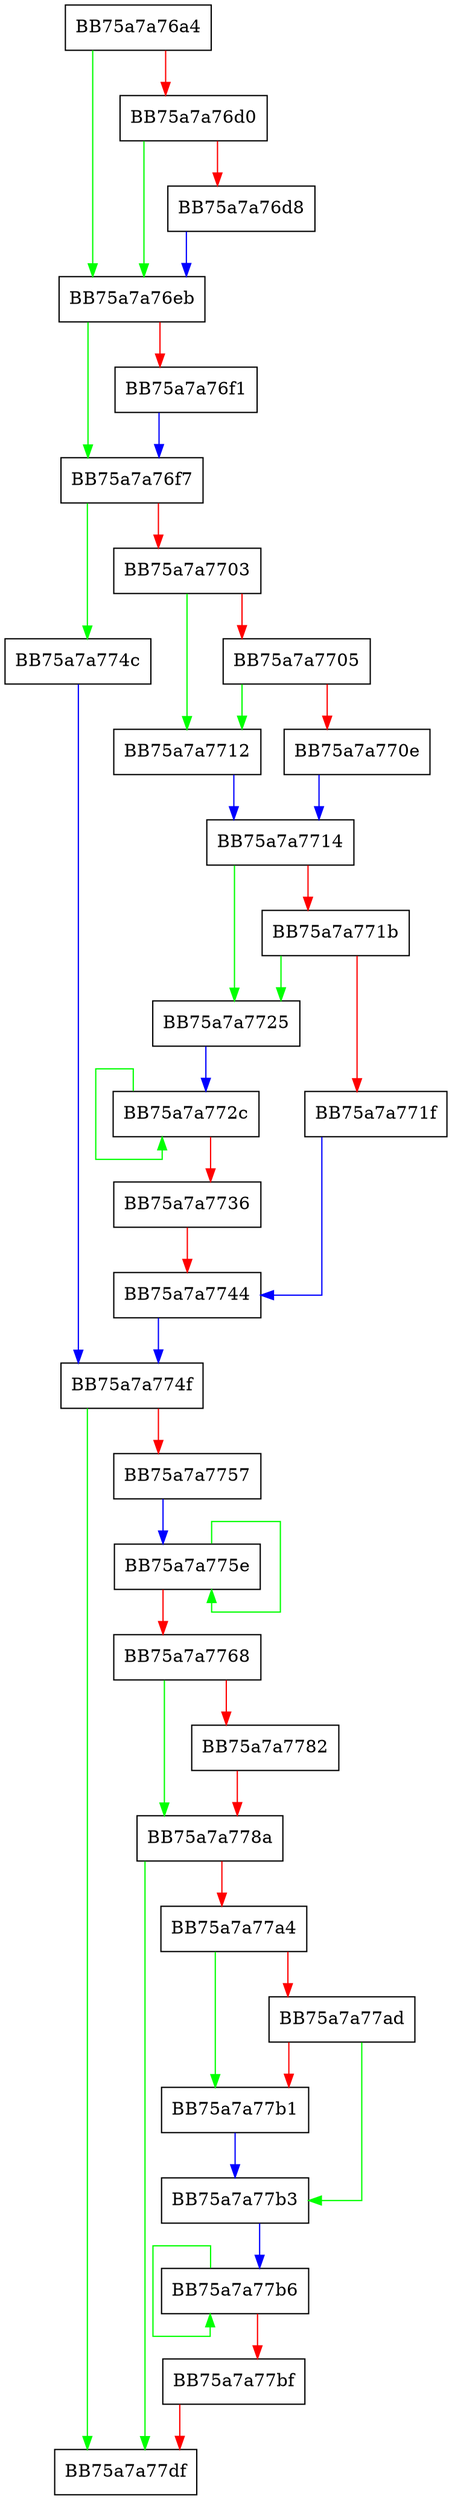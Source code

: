 digraph fp_format_f_internal {
  node [shape="box"];
  graph [splines=ortho];
  BB75a7a76a4 -> BB75a7a76eb [color="green"];
  BB75a7a76a4 -> BB75a7a76d0 [color="red"];
  BB75a7a76d0 -> BB75a7a76eb [color="green"];
  BB75a7a76d0 -> BB75a7a76d8 [color="red"];
  BB75a7a76d8 -> BB75a7a76eb [color="blue"];
  BB75a7a76eb -> BB75a7a76f7 [color="green"];
  BB75a7a76eb -> BB75a7a76f1 [color="red"];
  BB75a7a76f1 -> BB75a7a76f7 [color="blue"];
  BB75a7a76f7 -> BB75a7a774c [color="green"];
  BB75a7a76f7 -> BB75a7a7703 [color="red"];
  BB75a7a7703 -> BB75a7a7712 [color="green"];
  BB75a7a7703 -> BB75a7a7705 [color="red"];
  BB75a7a7705 -> BB75a7a7712 [color="green"];
  BB75a7a7705 -> BB75a7a770e [color="red"];
  BB75a7a770e -> BB75a7a7714 [color="blue"];
  BB75a7a7712 -> BB75a7a7714 [color="blue"];
  BB75a7a7714 -> BB75a7a7725 [color="green"];
  BB75a7a7714 -> BB75a7a771b [color="red"];
  BB75a7a771b -> BB75a7a7725 [color="green"];
  BB75a7a771b -> BB75a7a771f [color="red"];
  BB75a7a771f -> BB75a7a7744 [color="blue"];
  BB75a7a7725 -> BB75a7a772c [color="blue"];
  BB75a7a772c -> BB75a7a772c [color="green"];
  BB75a7a772c -> BB75a7a7736 [color="red"];
  BB75a7a7736 -> BB75a7a7744 [color="red"];
  BB75a7a7744 -> BB75a7a774f [color="blue"];
  BB75a7a774c -> BB75a7a774f [color="blue"];
  BB75a7a774f -> BB75a7a77df [color="green"];
  BB75a7a774f -> BB75a7a7757 [color="red"];
  BB75a7a7757 -> BB75a7a775e [color="blue"];
  BB75a7a775e -> BB75a7a775e [color="green"];
  BB75a7a775e -> BB75a7a7768 [color="red"];
  BB75a7a7768 -> BB75a7a778a [color="green"];
  BB75a7a7768 -> BB75a7a7782 [color="red"];
  BB75a7a7782 -> BB75a7a778a [color="red"];
  BB75a7a778a -> BB75a7a77df [color="green"];
  BB75a7a778a -> BB75a7a77a4 [color="red"];
  BB75a7a77a4 -> BB75a7a77b1 [color="green"];
  BB75a7a77a4 -> BB75a7a77ad [color="red"];
  BB75a7a77ad -> BB75a7a77b3 [color="green"];
  BB75a7a77ad -> BB75a7a77b1 [color="red"];
  BB75a7a77b1 -> BB75a7a77b3 [color="blue"];
  BB75a7a77b3 -> BB75a7a77b6 [color="blue"];
  BB75a7a77b6 -> BB75a7a77b6 [color="green"];
  BB75a7a77b6 -> BB75a7a77bf [color="red"];
  BB75a7a77bf -> BB75a7a77df [color="red"];
}